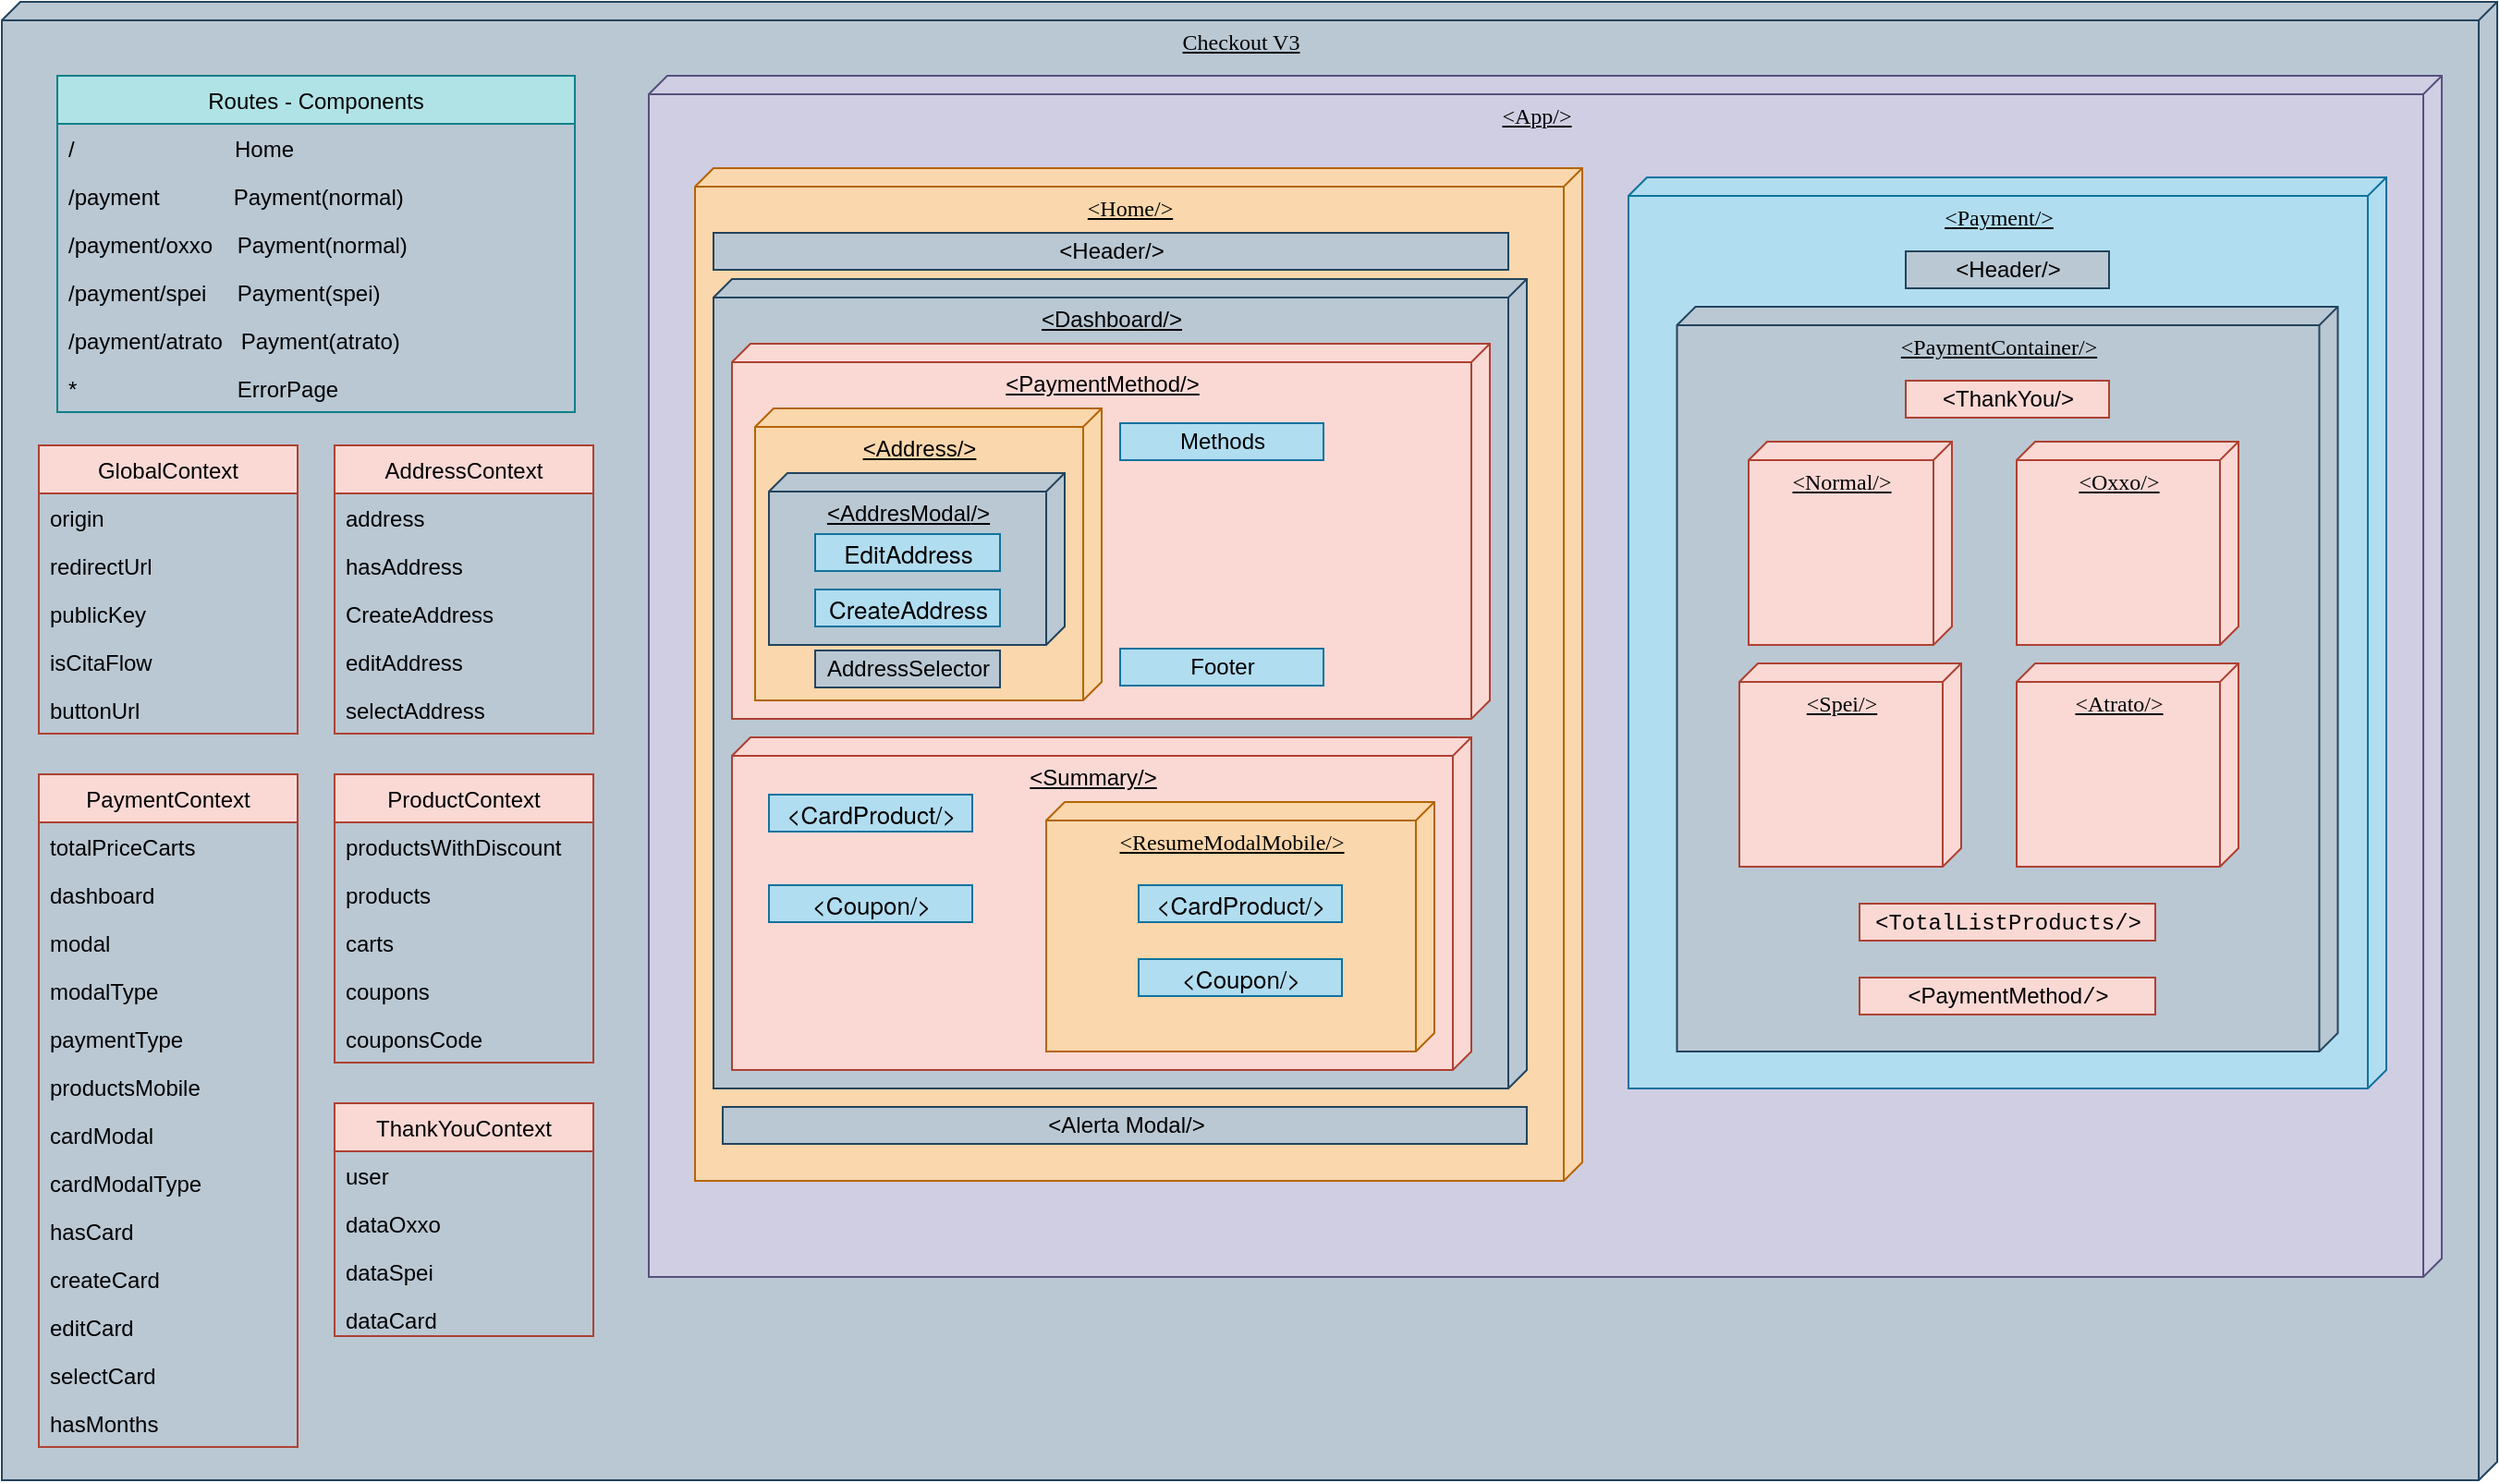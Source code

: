<mxfile version="18.2.0" type="github">
  <diagram name="Page-1" id="5f0bae14-7c28-e335-631c-24af17079c00">
    <mxGraphModel dx="2526" dy="1587" grid="1" gridSize="10" guides="1" tooltips="1" connect="1" arrows="1" fold="1" page="1" pageScale="1" pageWidth="1100" pageHeight="850" background="none" math="0" shadow="0">
      <root>
        <mxCell id="0" />
        <mxCell id="1" parent="0" />
        <mxCell id="39150e848f15840c-1" value="Checkout V3" style="verticalAlign=top;align=center;spacingTop=8;spacingLeft=2;spacingRight=12;shape=cube;size=10;direction=south;fontStyle=4;html=1;rounded=0;shadow=0;comic=0;labelBackgroundColor=none;strokeWidth=1;fontFamily=Verdana;fontSize=12;fillColor=#bac8d3;strokeColor=#23445d;" parent="1" vertex="1">
          <mxGeometry x="-250" y="-160" width="1350" height="800" as="geometry" />
        </mxCell>
        <mxCell id="t6rpjz0JO7PaHK6z57Po-2" value="&amp;lt;App/&amp;gt;" style="verticalAlign=top;align=center;spacingTop=8;spacingLeft=2;spacingRight=12;shape=cube;size=10;direction=south;fontStyle=4;html=1;rounded=0;shadow=0;comic=0;labelBackgroundColor=none;strokeWidth=1;fontFamily=Verdana;fontSize=12;fillColor=#d0cee2;strokeColor=#56517e;" vertex="1" parent="1">
          <mxGeometry x="100" y="-120" width="970" height="650" as="geometry" />
        </mxCell>
        <mxCell id="t6rpjz0JO7PaHK6z57Po-22" value="Routes - Components" style="swimlane;fontStyle=0;childLayout=stackLayout;horizontal=1;startSize=26;fillColor=#b0e3e6;horizontalStack=0;resizeParent=1;resizeParentMax=0;resizeLast=0;collapsible=1;marginBottom=0;strokeColor=#0e8088;" vertex="1" parent="1">
          <mxGeometry x="-220" y="-120" width="280" height="182" as="geometry" />
        </mxCell>
        <mxCell id="t6rpjz0JO7PaHK6z57Po-23" value="/                          Home" style="text;strokeColor=none;fillColor=none;align=left;verticalAlign=top;spacingLeft=4;spacingRight=4;overflow=hidden;rotatable=0;points=[[0,0.5],[1,0.5]];portConstraint=eastwest;" vertex="1" parent="t6rpjz0JO7PaHK6z57Po-22">
          <mxGeometry y="26" width="280" height="26" as="geometry" />
        </mxCell>
        <mxCell id="t6rpjz0JO7PaHK6z57Po-24" value="/payment            Payment(normal)" style="text;strokeColor=none;fillColor=none;align=left;verticalAlign=top;spacingLeft=4;spacingRight=4;overflow=hidden;rotatable=0;points=[[0,0.5],[1,0.5]];portConstraint=eastwest;" vertex="1" parent="t6rpjz0JO7PaHK6z57Po-22">
          <mxGeometry y="52" width="280" height="26" as="geometry" />
        </mxCell>
        <mxCell id="t6rpjz0JO7PaHK6z57Po-25" value="/payment/oxxo    Payment(normal)" style="text;strokeColor=none;fillColor=none;align=left;verticalAlign=top;spacingLeft=4;spacingRight=4;overflow=hidden;rotatable=0;points=[[0,0.5],[1,0.5]];portConstraint=eastwest;" vertex="1" parent="t6rpjz0JO7PaHK6z57Po-22">
          <mxGeometry y="78" width="280" height="26" as="geometry" />
        </mxCell>
        <mxCell id="t6rpjz0JO7PaHK6z57Po-29" value="/payment/spei     Payment(spei)" style="text;strokeColor=none;fillColor=none;align=left;verticalAlign=top;spacingLeft=4;spacingRight=4;overflow=hidden;rotatable=0;points=[[0,0.5],[1,0.5]];portConstraint=eastwest;" vertex="1" parent="t6rpjz0JO7PaHK6z57Po-22">
          <mxGeometry y="104" width="280" height="26" as="geometry" />
        </mxCell>
        <mxCell id="t6rpjz0JO7PaHK6z57Po-30" value="/payment/atrato   Payment(atrato)" style="text;strokeColor=none;fillColor=none;align=left;verticalAlign=top;spacingLeft=4;spacingRight=4;overflow=hidden;rotatable=0;points=[[0,0.5],[1,0.5]];portConstraint=eastwest;" vertex="1" parent="t6rpjz0JO7PaHK6z57Po-22">
          <mxGeometry y="130" width="280" height="26" as="geometry" />
        </mxCell>
        <mxCell id="t6rpjz0JO7PaHK6z57Po-31" value="*                          ErrorPage" style="text;strokeColor=none;fillColor=none;align=left;verticalAlign=top;spacingLeft=4;spacingRight=4;overflow=hidden;rotatable=0;points=[[0,0.5],[1,0.5]];portConstraint=eastwest;" vertex="1" parent="t6rpjz0JO7PaHK6z57Po-22">
          <mxGeometry y="156" width="280" height="26" as="geometry" />
        </mxCell>
        <mxCell id="t6rpjz0JO7PaHK6z57Po-32" value="&amp;lt;Home/&amp;gt;" style="verticalAlign=top;align=center;spacingTop=8;spacingLeft=2;spacingRight=12;shape=cube;size=10;direction=south;fontStyle=4;html=1;rounded=0;shadow=0;comic=0;labelBackgroundColor=none;strokeWidth=1;fontFamily=Verdana;fontSize=12;fillColor=#fad7ac;strokeColor=#b46504;" vertex="1" parent="1">
          <mxGeometry x="125" y="-70" width="480" height="548" as="geometry" />
        </mxCell>
        <mxCell id="t6rpjz0JO7PaHK6z57Po-33" value="&amp;lt;Payment/&amp;gt;" style="verticalAlign=top;align=center;spacingTop=8;spacingLeft=2;spacingRight=12;shape=cube;size=10;direction=south;fontStyle=4;html=1;rounded=0;shadow=0;comic=0;labelBackgroundColor=none;strokeWidth=1;fontFamily=Verdana;fontSize=12;fillColor=#b1ddf0;strokeColor=#10739e;" vertex="1" parent="1">
          <mxGeometry x="630" y="-65" width="410" height="493" as="geometry" />
        </mxCell>
        <mxCell id="t6rpjz0JO7PaHK6z57Po-43" value="&amp;lt;PaymentContainer/&amp;gt;" style="verticalAlign=top;align=center;spacingTop=8;spacingLeft=2;spacingRight=12;shape=cube;size=10;direction=south;fontStyle=4;html=1;rounded=0;shadow=0;comic=0;labelBackgroundColor=none;strokeWidth=1;fontFamily=Verdana;fontSize=12;fillColor=#bac8d3;strokeColor=#23445d;" vertex="1" parent="1">
          <mxGeometry x="656.25" y="5" width="357.5" height="403" as="geometry" />
        </mxCell>
        <mxCell id="t6rpjz0JO7PaHK6z57Po-38" value="&amp;lt;Header/&amp;gt;" style="html=1;fillColor=#bac8d3;strokeColor=#23445d;" vertex="1" parent="1">
          <mxGeometry x="135" y="-35" width="430" height="20" as="geometry" />
        </mxCell>
        <mxCell id="t6rpjz0JO7PaHK6z57Po-40" value="&amp;lt;Alerta Modal/&amp;gt;" style="html=1;fillColor=#bac8d3;strokeColor=#23445d;" vertex="1" parent="1">
          <mxGeometry x="140" y="438" width="435" height="20" as="geometry" />
        </mxCell>
        <mxCell id="t6rpjz0JO7PaHK6z57Po-41" value="&amp;lt;Header/&amp;gt;" style="html=1;fillColor=#bac8d3;strokeColor=#23445d;" vertex="1" parent="1">
          <mxGeometry x="780" y="-25" width="110" height="20" as="geometry" />
        </mxCell>
        <mxCell id="t6rpjz0JO7PaHK6z57Po-42" value="&amp;lt;ThankYou/&amp;gt;" style="html=1;fillColor=#fad9d5;strokeColor=#ae4132;" vertex="1" parent="1">
          <mxGeometry x="780" y="45" width="110" height="20" as="geometry" />
        </mxCell>
        <mxCell id="t6rpjz0JO7PaHK6z57Po-34" value="&amp;lt;Normal/&amp;gt;" style="verticalAlign=top;align=center;spacingTop=8;spacingLeft=2;spacingRight=12;shape=cube;size=10;direction=south;fontStyle=4;html=1;rounded=0;shadow=0;comic=0;labelBackgroundColor=none;strokeWidth=1;fontFamily=Verdana;fontSize=12;fillColor=#fad9d5;strokeColor=#ae4132;" vertex="1" parent="1">
          <mxGeometry x="695" y="78" width="110" height="110" as="geometry" />
        </mxCell>
        <mxCell id="t6rpjz0JO7PaHK6z57Po-35" value="&amp;lt;Oxxo/&amp;gt;" style="verticalAlign=top;align=center;spacingTop=8;spacingLeft=2;spacingRight=12;shape=cube;size=10;direction=south;fontStyle=4;html=1;rounded=0;shadow=0;comic=0;labelBackgroundColor=none;strokeWidth=1;fontFamily=Verdana;fontSize=12;fillColor=#fad9d5;strokeColor=#ae4132;" vertex="1" parent="1">
          <mxGeometry x="840" y="78" width="120" height="110" as="geometry" />
        </mxCell>
        <mxCell id="t6rpjz0JO7PaHK6z57Po-36" value="&amp;lt;Spei/&amp;gt;" style="verticalAlign=top;align=center;spacingTop=8;spacingLeft=2;spacingRight=12;shape=cube;size=10;direction=south;fontStyle=4;html=1;rounded=0;shadow=0;comic=0;labelBackgroundColor=none;strokeWidth=1;fontFamily=Verdana;fontSize=12;fillColor=#fad9d5;strokeColor=#ae4132;" vertex="1" parent="1">
          <mxGeometry x="690" y="198" width="120" height="110" as="geometry" />
        </mxCell>
        <mxCell id="t6rpjz0JO7PaHK6z57Po-37" value="&amp;lt;Atrato/&amp;gt;" style="verticalAlign=top;align=center;spacingTop=8;spacingLeft=2;spacingRight=12;shape=cube;size=10;direction=south;fontStyle=4;html=1;rounded=0;shadow=0;comic=0;labelBackgroundColor=none;strokeWidth=1;fontFamily=Verdana;fontSize=12;fillColor=#fad9d5;strokeColor=#ae4132;" vertex="1" parent="1">
          <mxGeometry x="840" y="198" width="120" height="110" as="geometry" />
        </mxCell>
        <mxCell id="t6rpjz0JO7PaHK6z57Po-45" value="&lt;span style=&quot;font-family: Helvetica;&quot;&gt;&amp;lt;Dashboard/&amp;gt;&lt;/span&gt;" style="verticalAlign=top;align=center;spacingTop=8;spacingLeft=2;spacingRight=12;shape=cube;size=10;direction=south;fontStyle=4;html=1;rounded=0;shadow=0;comic=0;labelBackgroundColor=none;strokeWidth=1;fontFamily=Verdana;fontSize=12;fillColor=#bac8d3;strokeColor=#23445d;" vertex="1" parent="1">
          <mxGeometry x="135" y="-10" width="440" height="438" as="geometry" />
        </mxCell>
        <mxCell id="t6rpjz0JO7PaHK6z57Po-49" value="GlobalContext" style="swimlane;fontStyle=0;childLayout=stackLayout;horizontal=1;startSize=26;fillColor=#fad9d5;horizontalStack=0;resizeParent=1;resizeParentMax=0;resizeLast=0;collapsible=1;marginBottom=0;strokeColor=#ae4132;" vertex="1" parent="1">
          <mxGeometry x="-230" y="80" width="140" height="156" as="geometry" />
        </mxCell>
        <mxCell id="t6rpjz0JO7PaHK6z57Po-51" value="origin" style="text;strokeColor=none;fillColor=none;align=left;verticalAlign=top;spacingLeft=4;spacingRight=4;overflow=hidden;rotatable=0;points=[[0,0.5],[1,0.5]];portConstraint=eastwest;" vertex="1" parent="t6rpjz0JO7PaHK6z57Po-49">
          <mxGeometry y="26" width="140" height="26" as="geometry" />
        </mxCell>
        <mxCell id="t6rpjz0JO7PaHK6z57Po-52" value="redirectUrl" style="text;strokeColor=none;fillColor=none;align=left;verticalAlign=top;spacingLeft=4;spacingRight=4;overflow=hidden;rotatable=0;points=[[0,0.5],[1,0.5]];portConstraint=eastwest;" vertex="1" parent="t6rpjz0JO7PaHK6z57Po-49">
          <mxGeometry y="52" width="140" height="26" as="geometry" />
        </mxCell>
        <mxCell id="t6rpjz0JO7PaHK6z57Po-72" value="publicKey" style="text;strokeColor=none;fillColor=none;align=left;verticalAlign=top;spacingLeft=4;spacingRight=4;overflow=hidden;rotatable=0;points=[[0,0.5],[1,0.5]];portConstraint=eastwest;" vertex="1" parent="t6rpjz0JO7PaHK6z57Po-49">
          <mxGeometry y="78" width="140" height="26" as="geometry" />
        </mxCell>
        <mxCell id="t6rpjz0JO7PaHK6z57Po-73" value="isCitaFlow" style="text;strokeColor=none;fillColor=none;align=left;verticalAlign=top;spacingLeft=4;spacingRight=4;overflow=hidden;rotatable=0;points=[[0,0.5],[1,0.5]];portConstraint=eastwest;" vertex="1" parent="t6rpjz0JO7PaHK6z57Po-49">
          <mxGeometry y="104" width="140" height="26" as="geometry" />
        </mxCell>
        <mxCell id="t6rpjz0JO7PaHK6z57Po-74" value="buttonUrl" style="text;strokeColor=none;fillColor=none;align=left;verticalAlign=top;spacingLeft=4;spacingRight=4;overflow=hidden;rotatable=0;points=[[0,0.5],[1,0.5]];portConstraint=eastwest;" vertex="1" parent="t6rpjz0JO7PaHK6z57Po-49">
          <mxGeometry y="130" width="140" height="26" as="geometry" />
        </mxCell>
        <mxCell id="t6rpjz0JO7PaHK6z57Po-53" value="PaymentContext" style="swimlane;fontStyle=0;childLayout=stackLayout;horizontal=1;startSize=26;fillColor=#fad9d5;horizontalStack=0;resizeParent=1;resizeParentMax=0;resizeLast=0;collapsible=1;marginBottom=0;strokeColor=#ae4132;" vertex="1" parent="1">
          <mxGeometry x="-230" y="258" width="140" height="364" as="geometry" />
        </mxCell>
        <mxCell id="t6rpjz0JO7PaHK6z57Po-54" value="totalPriceCarts" style="text;strokeColor=none;fillColor=none;align=left;verticalAlign=top;spacingLeft=4;spacingRight=4;overflow=hidden;rotatable=0;points=[[0,0.5],[1,0.5]];portConstraint=eastwest;" vertex="1" parent="t6rpjz0JO7PaHK6z57Po-53">
          <mxGeometry y="26" width="140" height="26" as="geometry" />
        </mxCell>
        <mxCell id="t6rpjz0JO7PaHK6z57Po-55" value="dashboard" style="text;strokeColor=none;fillColor=none;align=left;verticalAlign=top;spacingLeft=4;spacingRight=4;overflow=hidden;rotatable=0;points=[[0,0.5],[1,0.5]];portConstraint=eastwest;" vertex="1" parent="t6rpjz0JO7PaHK6z57Po-53">
          <mxGeometry y="52" width="140" height="26" as="geometry" />
        </mxCell>
        <mxCell id="t6rpjz0JO7PaHK6z57Po-75" value="modal" style="text;strokeColor=none;fillColor=none;align=left;verticalAlign=top;spacingLeft=4;spacingRight=4;overflow=hidden;rotatable=0;points=[[0,0.5],[1,0.5]];portConstraint=eastwest;" vertex="1" parent="t6rpjz0JO7PaHK6z57Po-53">
          <mxGeometry y="78" width="140" height="26" as="geometry" />
        </mxCell>
        <mxCell id="t6rpjz0JO7PaHK6z57Po-76" value="modalType" style="text;strokeColor=none;fillColor=none;align=left;verticalAlign=top;spacingLeft=4;spacingRight=4;overflow=hidden;rotatable=0;points=[[0,0.5],[1,0.5]];portConstraint=eastwest;" vertex="1" parent="t6rpjz0JO7PaHK6z57Po-53">
          <mxGeometry y="104" width="140" height="26" as="geometry" />
        </mxCell>
        <mxCell id="t6rpjz0JO7PaHK6z57Po-78" value="paymentType" style="text;strokeColor=none;fillColor=none;align=left;verticalAlign=top;spacingLeft=4;spacingRight=4;overflow=hidden;rotatable=0;points=[[0,0.5],[1,0.5]];portConstraint=eastwest;" vertex="1" parent="t6rpjz0JO7PaHK6z57Po-53">
          <mxGeometry y="130" width="140" height="26" as="geometry" />
        </mxCell>
        <mxCell id="t6rpjz0JO7PaHK6z57Po-79" value="productsMobile" style="text;strokeColor=none;fillColor=none;align=left;verticalAlign=top;spacingLeft=4;spacingRight=4;overflow=hidden;rotatable=0;points=[[0,0.5],[1,0.5]];portConstraint=eastwest;" vertex="1" parent="t6rpjz0JO7PaHK6z57Po-53">
          <mxGeometry y="156" width="140" height="26" as="geometry" />
        </mxCell>
        <mxCell id="t6rpjz0JO7PaHK6z57Po-77" value="cardModal" style="text;strokeColor=none;fillColor=none;align=left;verticalAlign=top;spacingLeft=4;spacingRight=4;overflow=hidden;rotatable=0;points=[[0,0.5],[1,0.5]];portConstraint=eastwest;" vertex="1" parent="t6rpjz0JO7PaHK6z57Po-53">
          <mxGeometry y="182" width="140" height="26" as="geometry" />
        </mxCell>
        <mxCell id="t6rpjz0JO7PaHK6z57Po-56" value="cardModalType" style="text;strokeColor=none;fillColor=none;align=left;verticalAlign=top;spacingLeft=4;spacingRight=4;overflow=hidden;rotatable=0;points=[[0,0.5],[1,0.5]];portConstraint=eastwest;" vertex="1" parent="t6rpjz0JO7PaHK6z57Po-53">
          <mxGeometry y="208" width="140" height="26" as="geometry" />
        </mxCell>
        <mxCell id="t6rpjz0JO7PaHK6z57Po-81" value="hasCard" style="text;strokeColor=none;fillColor=none;align=left;verticalAlign=top;spacingLeft=4;spacingRight=4;overflow=hidden;rotatable=0;points=[[0,0.5],[1,0.5]];portConstraint=eastwest;" vertex="1" parent="t6rpjz0JO7PaHK6z57Po-53">
          <mxGeometry y="234" width="140" height="26" as="geometry" />
        </mxCell>
        <mxCell id="t6rpjz0JO7PaHK6z57Po-84" value="createCard" style="text;strokeColor=none;fillColor=none;align=left;verticalAlign=top;spacingLeft=4;spacingRight=4;overflow=hidden;rotatable=0;points=[[0,0.5],[1,0.5]];portConstraint=eastwest;" vertex="1" parent="t6rpjz0JO7PaHK6z57Po-53">
          <mxGeometry y="260" width="140" height="26" as="geometry" />
        </mxCell>
        <mxCell id="t6rpjz0JO7PaHK6z57Po-83" value="editCard" style="text;strokeColor=none;fillColor=none;align=left;verticalAlign=top;spacingLeft=4;spacingRight=4;overflow=hidden;rotatable=0;points=[[0,0.5],[1,0.5]];portConstraint=eastwest;" vertex="1" parent="t6rpjz0JO7PaHK6z57Po-53">
          <mxGeometry y="286" width="140" height="26" as="geometry" />
        </mxCell>
        <mxCell id="t6rpjz0JO7PaHK6z57Po-86" value="selectCard" style="text;strokeColor=none;fillColor=none;align=left;verticalAlign=top;spacingLeft=4;spacingRight=4;overflow=hidden;rotatable=0;points=[[0,0.5],[1,0.5]];portConstraint=eastwest;" vertex="1" parent="t6rpjz0JO7PaHK6z57Po-53">
          <mxGeometry y="312" width="140" height="26" as="geometry" />
        </mxCell>
        <mxCell id="t6rpjz0JO7PaHK6z57Po-85" value="hasMonths" style="text;strokeColor=none;fillColor=none;align=left;verticalAlign=top;spacingLeft=4;spacingRight=4;overflow=hidden;rotatable=0;points=[[0,0.5],[1,0.5]];portConstraint=eastwest;" vertex="1" parent="t6rpjz0JO7PaHK6z57Po-53">
          <mxGeometry y="338" width="140" height="26" as="geometry" />
        </mxCell>
        <mxCell id="t6rpjz0JO7PaHK6z57Po-57" value="AddressContext" style="swimlane;fontStyle=0;childLayout=stackLayout;horizontal=1;startSize=26;fillColor=#fad9d5;horizontalStack=0;resizeParent=1;resizeParentMax=0;resizeLast=0;collapsible=1;marginBottom=0;strokeColor=#ae4132;" vertex="1" parent="1">
          <mxGeometry x="-70" y="80" width="140" height="156" as="geometry" />
        </mxCell>
        <mxCell id="t6rpjz0JO7PaHK6z57Po-58" value="address" style="text;strokeColor=none;fillColor=none;align=left;verticalAlign=top;spacingLeft=4;spacingRight=4;overflow=hidden;rotatable=0;points=[[0,0.5],[1,0.5]];portConstraint=eastwest;" vertex="1" parent="t6rpjz0JO7PaHK6z57Po-57">
          <mxGeometry y="26" width="140" height="26" as="geometry" />
        </mxCell>
        <mxCell id="t6rpjz0JO7PaHK6z57Po-59" value="hasAddress" style="text;strokeColor=none;fillColor=none;align=left;verticalAlign=top;spacingLeft=4;spacingRight=4;overflow=hidden;rotatable=0;points=[[0,0.5],[1,0.5]];portConstraint=eastwest;" vertex="1" parent="t6rpjz0JO7PaHK6z57Po-57">
          <mxGeometry y="52" width="140" height="26" as="geometry" />
        </mxCell>
        <mxCell id="t6rpjz0JO7PaHK6z57Po-70" value="CreateAddress" style="text;strokeColor=none;fillColor=none;align=left;verticalAlign=top;spacingLeft=4;spacingRight=4;overflow=hidden;rotatable=0;points=[[0,0.5],[1,0.5]];portConstraint=eastwest;" vertex="1" parent="t6rpjz0JO7PaHK6z57Po-57">
          <mxGeometry y="78" width="140" height="26" as="geometry" />
        </mxCell>
        <mxCell id="t6rpjz0JO7PaHK6z57Po-60" value="editAddress" style="text;strokeColor=none;fillColor=none;align=left;verticalAlign=top;spacingLeft=4;spacingRight=4;overflow=hidden;rotatable=0;points=[[0,0.5],[1,0.5]];portConstraint=eastwest;" vertex="1" parent="t6rpjz0JO7PaHK6z57Po-57">
          <mxGeometry y="104" width="140" height="26" as="geometry" />
        </mxCell>
        <mxCell id="t6rpjz0JO7PaHK6z57Po-69" value="selectAddress" style="text;strokeColor=none;fillColor=none;align=left;verticalAlign=top;spacingLeft=4;spacingRight=4;overflow=hidden;rotatable=0;points=[[0,0.5],[1,0.5]];portConstraint=eastwest;" vertex="1" parent="t6rpjz0JO7PaHK6z57Po-57">
          <mxGeometry y="130" width="140" height="26" as="geometry" />
        </mxCell>
        <mxCell id="t6rpjz0JO7PaHK6z57Po-61" value="ProductContext" style="swimlane;fontStyle=0;childLayout=stackLayout;horizontal=1;startSize=26;fillColor=#fad9d5;horizontalStack=0;resizeParent=1;resizeParentMax=0;resizeLast=0;collapsible=1;marginBottom=0;strokeColor=#ae4132;" vertex="1" parent="1">
          <mxGeometry x="-70" y="258" width="140" height="156" as="geometry" />
        </mxCell>
        <mxCell id="t6rpjz0JO7PaHK6z57Po-62" value="productsWithDiscount" style="text;strokeColor=none;fillColor=none;align=left;verticalAlign=top;spacingLeft=4;spacingRight=4;overflow=hidden;rotatable=0;points=[[0,0.5],[1,0.5]];portConstraint=eastwest;" vertex="1" parent="t6rpjz0JO7PaHK6z57Po-61">
          <mxGeometry y="26" width="140" height="26" as="geometry" />
        </mxCell>
        <mxCell id="t6rpjz0JO7PaHK6z57Po-63" value="products" style="text;strokeColor=none;fillColor=none;align=left;verticalAlign=top;spacingLeft=4;spacingRight=4;overflow=hidden;rotatable=0;points=[[0,0.5],[1,0.5]];portConstraint=eastwest;" vertex="1" parent="t6rpjz0JO7PaHK6z57Po-61">
          <mxGeometry y="52" width="140" height="26" as="geometry" />
        </mxCell>
        <mxCell id="t6rpjz0JO7PaHK6z57Po-64" value="carts" style="text;strokeColor=none;fillColor=none;align=left;verticalAlign=top;spacingLeft=4;spacingRight=4;overflow=hidden;rotatable=0;points=[[0,0.5],[1,0.5]];portConstraint=eastwest;" vertex="1" parent="t6rpjz0JO7PaHK6z57Po-61">
          <mxGeometry y="78" width="140" height="26" as="geometry" />
        </mxCell>
        <mxCell id="t6rpjz0JO7PaHK6z57Po-95" value="coupons" style="text;strokeColor=none;fillColor=none;align=left;verticalAlign=top;spacingLeft=4;spacingRight=4;overflow=hidden;rotatable=0;points=[[0,0.5],[1,0.5]];portConstraint=eastwest;" vertex="1" parent="t6rpjz0JO7PaHK6z57Po-61">
          <mxGeometry y="104" width="140" height="26" as="geometry" />
        </mxCell>
        <mxCell id="t6rpjz0JO7PaHK6z57Po-94" value="couponsCode" style="text;strokeColor=none;fillColor=none;align=left;verticalAlign=top;spacingLeft=4;spacingRight=4;overflow=hidden;rotatable=0;points=[[0,0.5],[1,0.5]];portConstraint=eastwest;" vertex="1" parent="t6rpjz0JO7PaHK6z57Po-61">
          <mxGeometry y="130" width="140" height="26" as="geometry" />
        </mxCell>
        <mxCell id="t6rpjz0JO7PaHK6z57Po-65" value="ThankYouContext" style="swimlane;fontStyle=0;childLayout=stackLayout;horizontal=1;startSize=26;fillColor=#fad9d5;horizontalStack=0;resizeParent=1;resizeParentMax=0;resizeLast=0;collapsible=1;marginBottom=0;strokeColor=#ae4132;" vertex="1" parent="1">
          <mxGeometry x="-70" y="436" width="140" height="126" as="geometry" />
        </mxCell>
        <mxCell id="t6rpjz0JO7PaHK6z57Po-66" value="user" style="text;strokeColor=none;fillColor=none;align=left;verticalAlign=top;spacingLeft=4;spacingRight=4;overflow=hidden;rotatable=0;points=[[0,0.5],[1,0.5]];portConstraint=eastwest;" vertex="1" parent="t6rpjz0JO7PaHK6z57Po-65">
          <mxGeometry y="26" width="140" height="26" as="geometry" />
        </mxCell>
        <mxCell id="t6rpjz0JO7PaHK6z57Po-67" value="dataOxxo" style="text;strokeColor=none;fillColor=none;align=left;verticalAlign=top;spacingLeft=4;spacingRight=4;overflow=hidden;rotatable=0;points=[[0,0.5],[1,0.5]];portConstraint=eastwest;" vertex="1" parent="t6rpjz0JO7PaHK6z57Po-65">
          <mxGeometry y="52" width="140" height="26" as="geometry" />
        </mxCell>
        <mxCell id="t6rpjz0JO7PaHK6z57Po-68" value="dataSpei" style="text;strokeColor=none;fillColor=none;align=left;verticalAlign=top;spacingLeft=4;spacingRight=4;overflow=hidden;rotatable=0;points=[[0,0.5],[1,0.5]];portConstraint=eastwest;" vertex="1" parent="t6rpjz0JO7PaHK6z57Po-65">
          <mxGeometry y="78" width="140" height="26" as="geometry" />
        </mxCell>
        <mxCell id="t6rpjz0JO7PaHK6z57Po-96" value="dataCard" style="text;strokeColor=none;fillColor=none;align=left;verticalAlign=top;spacingLeft=4;spacingRight=4;overflow=hidden;rotatable=0;points=[[0,0.5],[1,0.5]];portConstraint=eastwest;" vertex="1" parent="t6rpjz0JO7PaHK6z57Po-65">
          <mxGeometry y="104" width="140" height="22" as="geometry" />
        </mxCell>
        <mxCell id="t6rpjz0JO7PaHK6z57Po-92" value="&lt;span style=&quot;font-family: Helvetica;&quot;&gt;&amp;lt;PaymentMethod/&amp;gt;&lt;/span&gt;" style="verticalAlign=top;align=center;spacingTop=8;spacingLeft=2;spacingRight=12;shape=cube;size=10;direction=south;fontStyle=4;html=1;rounded=0;shadow=0;comic=0;labelBackgroundColor=none;strokeWidth=1;fontFamily=Verdana;fontSize=12;fillColor=#fad9d5;strokeColor=#ae4132;" vertex="1" parent="1">
          <mxGeometry x="145" y="25" width="410" height="203" as="geometry" />
        </mxCell>
        <mxCell id="t6rpjz0JO7PaHK6z57Po-46" value="Methods" style="html=1;fillColor=#b1ddf0;strokeColor=#10739e;" vertex="1" parent="1">
          <mxGeometry x="355" y="68" width="110" height="20" as="geometry" />
        </mxCell>
        <mxCell id="t6rpjz0JO7PaHK6z57Po-48" value="Footer" style="html=1;fillColor=#b1ddf0;strokeColor=#10739e;" vertex="1" parent="1">
          <mxGeometry x="355" y="190" width="110" height="20" as="geometry" />
        </mxCell>
        <mxCell id="t6rpjz0JO7PaHK6z57Po-93" value="&lt;span style=&quot;font-family: Helvetica;&quot;&gt;&amp;lt;Summary/&amp;gt;&lt;/span&gt;" style="verticalAlign=top;align=center;spacingTop=8;spacingLeft=2;spacingRight=12;shape=cube;size=10;direction=south;fontStyle=4;html=1;rounded=0;shadow=0;comic=0;labelBackgroundColor=none;strokeWidth=1;fontFamily=Verdana;fontSize=12;fillColor=#fad9d5;strokeColor=#ae4132;" vertex="1" parent="1">
          <mxGeometry x="145" y="238" width="400" height="180" as="geometry" />
        </mxCell>
        <mxCell id="t6rpjz0JO7PaHK6z57Po-97" value="&lt;p style=&quot;margin: 0px; font-variant-numeric: normal; font-variant-east-asian: normal; font-stretch: normal; font-size: 13px; line-height: normal; font-family: &amp;quot;Helvetica Neue&amp;quot;; text-align: start;&quot; class=&quot;p1&quot;&gt;&amp;lt;CardProduct/&amp;gt;&lt;/p&gt;" style="html=1;fillColor=#b1ddf0;strokeColor=#10739e;" vertex="1" parent="1">
          <mxGeometry x="165" y="269" width="110" height="20" as="geometry" />
        </mxCell>
        <mxCell id="t6rpjz0JO7PaHK6z57Po-98" value="&lt;p style=&quot;margin: 0px; font-variant-numeric: normal; font-variant-east-asian: normal; font-stretch: normal; font-size: 13px; line-height: normal; font-family: &amp;quot;Helvetica Neue&amp;quot;; text-align: start;&quot; class=&quot;p1&quot;&gt;&amp;lt;Coupon/&amp;gt;&lt;/p&gt;" style="html=1;fillColor=#b1ddf0;strokeColor=#10739e;" vertex="1" parent="1">
          <mxGeometry x="165" y="318" width="110" height="20" as="geometry" />
        </mxCell>
        <mxCell id="t6rpjz0JO7PaHK6z57Po-100" value="&lt;span style=&quot;font-family: Helvetica;&quot;&gt;&amp;lt;Address/&amp;gt;&lt;/span&gt;" style="verticalAlign=top;align=center;spacingTop=8;spacingLeft=2;spacingRight=12;shape=cube;size=10;direction=south;fontStyle=4;html=1;rounded=0;shadow=0;comic=0;labelBackgroundColor=none;strokeWidth=1;fontFamily=Verdana;fontSize=12;fillColor=#fad7ac;strokeColor=#b46504;" vertex="1" parent="1">
          <mxGeometry x="157.5" y="60" width="187.5" height="158" as="geometry" />
        </mxCell>
        <mxCell id="t6rpjz0JO7PaHK6z57Po-102" value="AddressSelector" style="html=1;fillColor=#bac8d3;strokeColor=#23445d;" vertex="1" parent="1">
          <mxGeometry x="190" y="191" width="100" height="20" as="geometry" />
        </mxCell>
        <mxCell id="t6rpjz0JO7PaHK6z57Po-103" value="&lt;span style=&quot;font-family: Helvetica;&quot;&gt;&amp;lt;&lt;/span&gt;&lt;span style=&quot;font-family: Helvetica;&quot;&gt;AddresModal&lt;/span&gt;&lt;span style=&quot;font-family: Helvetica;&quot;&gt;/&amp;gt;&lt;/span&gt;" style="verticalAlign=top;align=center;spacingTop=8;spacingLeft=2;spacingRight=12;shape=cube;size=10;direction=south;fontStyle=4;html=1;rounded=0;shadow=0;comic=0;labelBackgroundColor=none;strokeWidth=1;fontFamily=Verdana;fontSize=12;fillColor=#bac8d3;strokeColor=#23445d;" vertex="1" parent="1">
          <mxGeometry x="165" y="95" width="160" height="93" as="geometry" />
        </mxCell>
        <mxCell id="t6rpjz0JO7PaHK6z57Po-104" value="&lt;p style=&quot;margin: 0px; font-variant-numeric: normal; font-variant-east-asian: normal; font-stretch: normal; font-size: 13px; line-height: normal; font-family: &amp;quot;Helvetica Neue&amp;quot;; text-align: start;&quot; class=&quot;p1&quot;&gt;EditAddress&lt;/p&gt;" style="html=1;fillColor=#b1ddf0;strokeColor=#10739e;" vertex="1" parent="1">
          <mxGeometry x="190" y="128" width="100" height="20" as="geometry" />
        </mxCell>
        <mxCell id="t6rpjz0JO7PaHK6z57Po-105" value="&lt;p style=&quot;margin: 0px; font-variant-numeric: normal; font-variant-east-asian: normal; font-stretch: normal; font-size: 13px; line-height: normal; font-family: &amp;quot;Helvetica Neue&amp;quot;; text-align: start;&quot; class=&quot;p1&quot;&gt;CreateAddress&lt;/p&gt;" style="html=1;fillColor=#b1ddf0;strokeColor=#10739e;" vertex="1" parent="1">
          <mxGeometry x="190" y="158" width="100" height="20" as="geometry" />
        </mxCell>
        <mxCell id="t6rpjz0JO7PaHK6z57Po-106" value="&amp;lt;ResumeModalMobile/&amp;gt;" style="verticalAlign=top;align=center;spacingTop=8;spacingLeft=2;spacingRight=12;shape=cube;size=10;direction=south;fontStyle=4;html=1;rounded=0;shadow=0;comic=0;labelBackgroundColor=none;strokeWidth=1;fontFamily=Verdana;fontSize=12;fillColor=#fad7ac;strokeColor=#b46504;" vertex="1" parent="1">
          <mxGeometry x="315" y="273" width="210" height="135" as="geometry" />
        </mxCell>
        <mxCell id="t6rpjz0JO7PaHK6z57Po-107" value="&lt;p style=&quot;margin: 0px; font-variant-numeric: normal; font-variant-east-asian: normal; font-stretch: normal; font-size: 13px; line-height: normal; font-family: &amp;quot;Helvetica Neue&amp;quot;; text-align: start;&quot; class=&quot;p1&quot;&gt;&amp;lt;CardProduct/&amp;gt;&lt;/p&gt;" style="html=1;fillColor=#b1ddf0;strokeColor=#10739e;" vertex="1" parent="1">
          <mxGeometry x="365" y="318" width="110" height="20" as="geometry" />
        </mxCell>
        <mxCell id="t6rpjz0JO7PaHK6z57Po-108" value="&lt;p style=&quot;margin: 0px; font-variant-numeric: normal; font-variant-east-asian: normal; font-stretch: normal; font-size: 13px; line-height: normal; font-family: &amp;quot;Helvetica Neue&amp;quot;; text-align: start;&quot; class=&quot;p1&quot;&gt;&amp;lt;Coupon/&amp;gt;&lt;/p&gt;" style="html=1;fillColor=#b1ddf0;strokeColor=#10739e;" vertex="1" parent="1">
          <mxGeometry x="365" y="358" width="110" height="20" as="geometry" />
        </mxCell>
        <mxCell id="t6rpjz0JO7PaHK6z57Po-109" value="&amp;lt;&lt;span style=&quot;font-family: Menlo, Monaco, &amp;quot;Courier New&amp;quot;, monospace;&quot;&gt;TotalListProducts/&lt;/span&gt;&lt;span style=&quot;background-color: initial;&quot;&gt;&amp;gt;&lt;/span&gt;" style="html=1;fillColor=#fad9d5;strokeColor=#ae4132;" vertex="1" parent="1">
          <mxGeometry x="755" y="328" width="160" height="20" as="geometry" />
        </mxCell>
        <mxCell id="t6rpjz0JO7PaHK6z57Po-110" value="&amp;lt;PaymentMethod&lt;span style=&quot;font-family: Menlo, Monaco, &amp;quot;Courier New&amp;quot;, monospace;&quot;&gt;/&lt;/span&gt;&lt;span style=&quot;background-color: initial;&quot;&gt;&amp;gt;&lt;/span&gt;" style="html=1;fillColor=#fad9d5;strokeColor=#ae4132;" vertex="1" parent="1">
          <mxGeometry x="755" y="368" width="160" height="20" as="geometry" />
        </mxCell>
      </root>
    </mxGraphModel>
  </diagram>
</mxfile>
